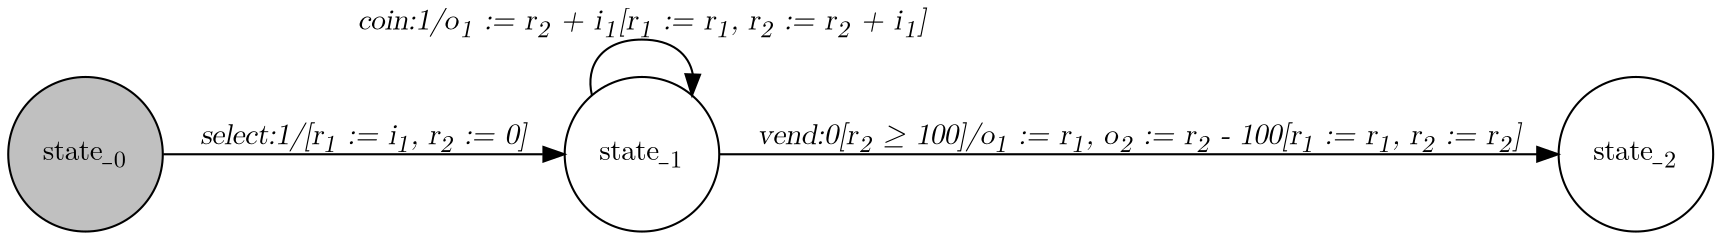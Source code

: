 digraph Drinks_Machine_Change{
   graph [rankdir="LR", fontname="Latin Modern Math"];
   node [color="black", fillcolor="white", shape="circle", style="filled", fontname="Latin Modern Math"];
   edge [fontname="Latin Modern Math"];

   State_0[fillcolor="gray", label=<state_<sub>0</sub>>];
   State_1[label=<state_<sub>1</sub>>];
   State_2[label=<state_<sub>2</sub>>];

   State_0->State_1[label=<<i>select:1/&#91;r<sub>1</sub> := i<sub>1</sub>, r<sub>2</sub> := 0&#93;</i>>];
   State_1->State_1[label=<<i>coin:1/o<sub>1</sub> := r<sub>2</sub> + i<sub>1</sub>&#91;r<sub>1</sub> := r<sub>1</sub>, r<sub>2</sub> := r<sub>2</sub> + i<sub>1</sub>&#93;</i>>];
   State_1->State_2[label=<<i>vend:0&#91;r<sub>2</sub> &ge; 100&#93;/o<sub>1</sub> := r<sub>1</sub>, o<sub>2</sub> := r<sub>2</sub> - 100&#91;r<sub>1</sub> := r<sub>1</sub>, r<sub>2</sub> := r<sub>2</sub>&#93;</i>>];
}
